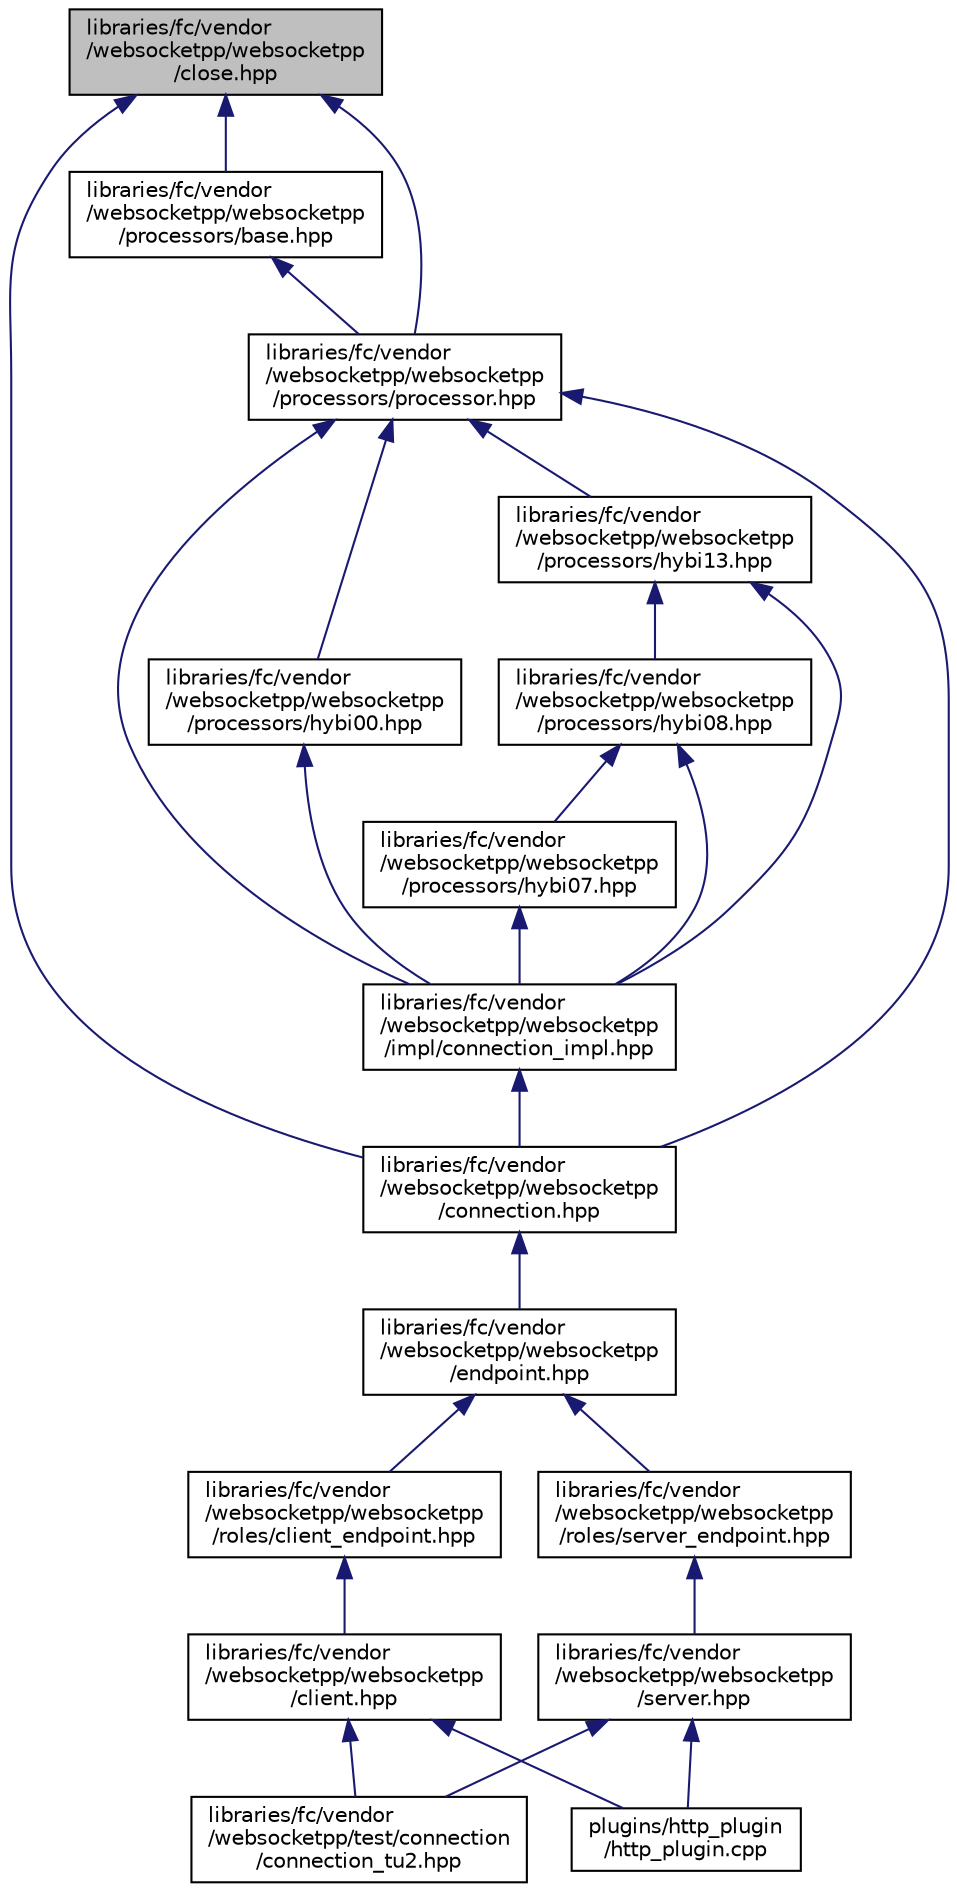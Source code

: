digraph "libraries/fc/vendor/websocketpp/websocketpp/close.hpp"
{
  edge [fontname="Helvetica",fontsize="10",labelfontname="Helvetica",labelfontsize="10"];
  node [fontname="Helvetica",fontsize="10",shape=record];
  Node14 [label="libraries/fc/vendor\l/websocketpp/websocketpp\l/close.hpp",height=0.2,width=0.4,color="black", fillcolor="grey75", style="filled", fontcolor="black"];
  Node14 -> Node15 [dir="back",color="midnightblue",fontsize="10",style="solid",fontname="Helvetica"];
  Node15 [label="libraries/fc/vendor\l/websocketpp/websocketpp\l/connection.hpp",height=0.2,width=0.4,color="black", fillcolor="white", style="filled",URL="$connection_8hpp_source.html"];
  Node15 -> Node16 [dir="back",color="midnightblue",fontsize="10",style="solid",fontname="Helvetica"];
  Node16 [label="libraries/fc/vendor\l/websocketpp/websocketpp\l/endpoint.hpp",height=0.2,width=0.4,color="black", fillcolor="white", style="filled",URL="$endpoint_8hpp_source.html"];
  Node16 -> Node17 [dir="back",color="midnightblue",fontsize="10",style="solid",fontname="Helvetica"];
  Node17 [label="libraries/fc/vendor\l/websocketpp/websocketpp\l/roles/client_endpoint.hpp",height=0.2,width=0.4,color="black", fillcolor="white", style="filled",URL="$client__endpoint_8hpp_source.html"];
  Node17 -> Node18 [dir="back",color="midnightblue",fontsize="10",style="solid",fontname="Helvetica"];
  Node18 [label="libraries/fc/vendor\l/websocketpp/websocketpp\l/client.hpp",height=0.2,width=0.4,color="black", fillcolor="white", style="filled",URL="$client_8hpp_source.html"];
  Node18 -> Node19 [dir="back",color="midnightblue",fontsize="10",style="solid",fontname="Helvetica"];
  Node19 [label="libraries/fc/vendor\l/websocketpp/test/connection\l/connection_tu2.hpp",height=0.2,width=0.4,color="black", fillcolor="white", style="filled",URL="$connection__tu2_8hpp_source.html"];
  Node18 -> Node20 [dir="back",color="midnightblue",fontsize="10",style="solid",fontname="Helvetica"];
  Node20 [label="plugins/http_plugin\l/http_plugin.cpp",height=0.2,width=0.4,color="black", fillcolor="white", style="filled",URL="$http__plugin_8cpp.html"];
  Node16 -> Node21 [dir="back",color="midnightblue",fontsize="10",style="solid",fontname="Helvetica"];
  Node21 [label="libraries/fc/vendor\l/websocketpp/websocketpp\l/roles/server_endpoint.hpp",height=0.2,width=0.4,color="black", fillcolor="white", style="filled",URL="$server__endpoint_8hpp_source.html"];
  Node21 -> Node22 [dir="back",color="midnightblue",fontsize="10",style="solid",fontname="Helvetica"];
  Node22 [label="libraries/fc/vendor\l/websocketpp/websocketpp\l/server.hpp",height=0.2,width=0.4,color="black", fillcolor="white", style="filled",URL="$server_8hpp_source.html"];
  Node22 -> Node19 [dir="back",color="midnightblue",fontsize="10",style="solid",fontname="Helvetica"];
  Node22 -> Node20 [dir="back",color="midnightblue",fontsize="10",style="solid",fontname="Helvetica"];
  Node14 -> Node23 [dir="back",color="midnightblue",fontsize="10",style="solid",fontname="Helvetica"];
  Node23 [label="libraries/fc/vendor\l/websocketpp/websocketpp\l/processors/base.hpp",height=0.2,width=0.4,color="black", fillcolor="white", style="filled",URL="$fc_2vendor_2websocketpp_2websocketpp_2processors_2base_8hpp_source.html"];
  Node23 -> Node24 [dir="back",color="midnightblue",fontsize="10",style="solid",fontname="Helvetica"];
  Node24 [label="libraries/fc/vendor\l/websocketpp/websocketpp\l/processors/processor.hpp",height=0.2,width=0.4,color="black", fillcolor="white", style="filled",URL="$processor_8hpp_source.html"];
  Node24 -> Node15 [dir="back",color="midnightblue",fontsize="10",style="solid",fontname="Helvetica"];
  Node24 -> Node25 [dir="back",color="midnightblue",fontsize="10",style="solid",fontname="Helvetica"];
  Node25 [label="libraries/fc/vendor\l/websocketpp/websocketpp\l/impl/connection_impl.hpp",height=0.2,width=0.4,color="black", fillcolor="white", style="filled",URL="$connection__impl_8hpp_source.html"];
  Node25 -> Node15 [dir="back",color="midnightblue",fontsize="10",style="solid",fontname="Helvetica"];
  Node24 -> Node26 [dir="back",color="midnightblue",fontsize="10",style="solid",fontname="Helvetica"];
  Node26 [label="libraries/fc/vendor\l/websocketpp/websocketpp\l/processors/hybi00.hpp",height=0.2,width=0.4,color="black", fillcolor="white", style="filled",URL="$hybi00_8hpp_source.html"];
  Node26 -> Node25 [dir="back",color="midnightblue",fontsize="10",style="solid",fontname="Helvetica"];
  Node24 -> Node27 [dir="back",color="midnightblue",fontsize="10",style="solid",fontname="Helvetica"];
  Node27 [label="libraries/fc/vendor\l/websocketpp/websocketpp\l/processors/hybi13.hpp",height=0.2,width=0.4,color="black", fillcolor="white", style="filled",URL="$hybi13_8hpp_source.html"];
  Node27 -> Node25 [dir="back",color="midnightblue",fontsize="10",style="solid",fontname="Helvetica"];
  Node27 -> Node28 [dir="back",color="midnightblue",fontsize="10",style="solid",fontname="Helvetica"];
  Node28 [label="libraries/fc/vendor\l/websocketpp/websocketpp\l/processors/hybi08.hpp",height=0.2,width=0.4,color="black", fillcolor="white", style="filled",URL="$hybi08_8hpp_source.html"];
  Node28 -> Node25 [dir="back",color="midnightblue",fontsize="10",style="solid",fontname="Helvetica"];
  Node28 -> Node29 [dir="back",color="midnightblue",fontsize="10",style="solid",fontname="Helvetica"];
  Node29 [label="libraries/fc/vendor\l/websocketpp/websocketpp\l/processors/hybi07.hpp",height=0.2,width=0.4,color="black", fillcolor="white", style="filled",URL="$hybi07_8hpp_source.html"];
  Node29 -> Node25 [dir="back",color="midnightblue",fontsize="10",style="solid",fontname="Helvetica"];
  Node14 -> Node24 [dir="back",color="midnightblue",fontsize="10",style="solid",fontname="Helvetica"];
}
